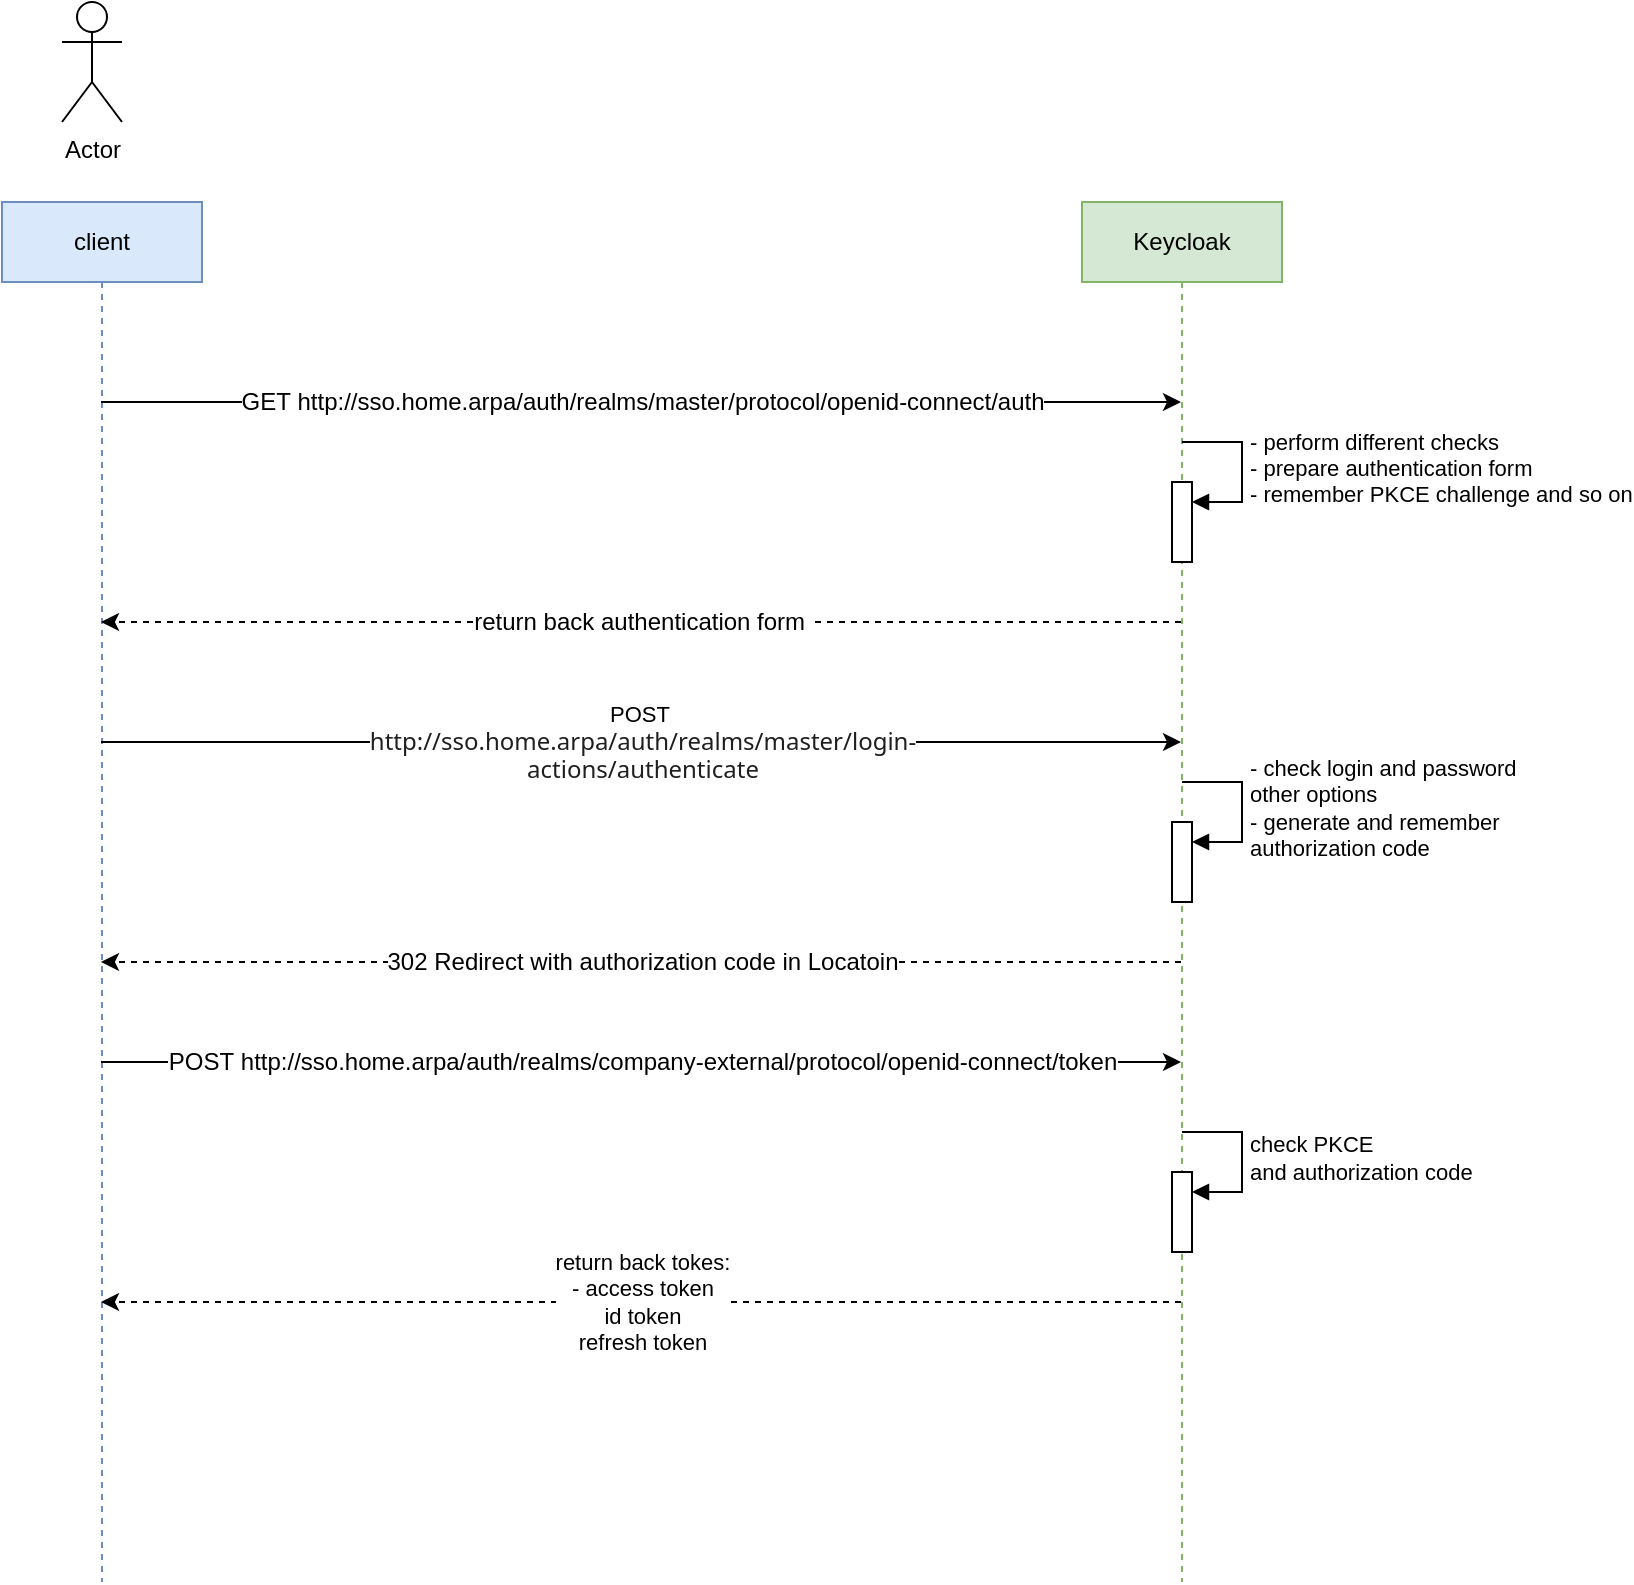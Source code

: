 <mxfile>
    <diagram id="qmqA9NytO8TgUR9N8uJe" name="Page-1">
        <mxGraphModel dx="917" dy="775" grid="1" gridSize="10" guides="1" tooltips="1" connect="1" arrows="1" fold="1" page="1" pageScale="1" pageWidth="827" pageHeight="1169" math="0" shadow="0">
            <root>
                <mxCell id="0"/>
                <mxCell id="1" parent="0"/>
                <mxCell id="2" value="client" style="shape=umlLifeline;perimeter=lifelinePerimeter;whiteSpace=wrap;html=1;container=1;dropTarget=0;collapsible=0;recursiveResize=0;outlineConnect=0;portConstraint=eastwest;newEdgeStyle={&quot;curved&quot;:0,&quot;rounded&quot;:0};fillColor=#dae8fc;strokeColor=#6c8ebf;" parent="1" vertex="1">
                    <mxGeometry x="110" y="120" width="100" height="690" as="geometry"/>
                </mxCell>
                <mxCell id="3" value="Keycloak" style="shape=umlLifeline;perimeter=lifelinePerimeter;whiteSpace=wrap;html=1;container=1;dropTarget=0;collapsible=0;recursiveResize=0;outlineConnect=0;portConstraint=eastwest;newEdgeStyle={&quot;curved&quot;:0,&quot;rounded&quot;:0};fillColor=#d5e8d4;strokeColor=#82b366;" parent="1" vertex="1">
                    <mxGeometry x="650" y="120" width="100" height="690" as="geometry"/>
                </mxCell>
                <mxCell id="4" value="" style="html=1;points=[[0,0,0,0,5],[0,1,0,0,-5],[1,0,0,0,5],[1,1,0,0,-5]];perimeter=orthogonalPerimeter;outlineConnect=0;targetShapes=umlLifeline;portConstraint=eastwest;newEdgeStyle={&quot;curved&quot;:0,&quot;rounded&quot;:0};" parent="3" vertex="1">
                    <mxGeometry x="45" y="140" width="10" height="40" as="geometry"/>
                </mxCell>
                <mxCell id="5" value="&lt;font&gt;- perform different checks&lt;/font&gt;&lt;div&gt;&lt;font&gt;- prepare authentication form&lt;/font&gt;&lt;/div&gt;&lt;div&gt;- remember PKCE challenge and so on&lt;/div&gt;" style="html=1;align=left;spacingLeft=2;endArrow=block;rounded=0;edgeStyle=orthogonalEdgeStyle;curved=0;rounded=0;" parent="3" target="4" edge="1">
                    <mxGeometry x="0.012" relative="1" as="geometry">
                        <mxPoint x="50" y="120" as="sourcePoint"/>
                        <Array as="points">
                            <mxPoint x="80" y="150"/>
                        </Array>
                        <mxPoint as="offset"/>
                    </mxGeometry>
                </mxCell>
                <mxCell id="6" value="" style="html=1;points=[[0,0,0,0,5],[0,1,0,0,-5],[1,0,0,0,5],[1,1,0,0,-5]];perimeter=orthogonalPerimeter;outlineConnect=0;targetShapes=umlLifeline;portConstraint=eastwest;newEdgeStyle={&quot;curved&quot;:0,&quot;rounded&quot;:0};" parent="3" vertex="1">
                    <mxGeometry x="45" y="310" width="10" height="40" as="geometry"/>
                </mxCell>
                <mxCell id="7" value="- check login and password&lt;div&gt;other options&lt;/div&gt;&lt;div&gt;- generate and remember&lt;/div&gt;&lt;div&gt;authorization code&lt;/div&gt;" style="html=1;align=left;spacingLeft=2;endArrow=block;rounded=0;edgeStyle=orthogonalEdgeStyle;curved=0;rounded=0;" parent="3" target="6" edge="1">
                    <mxGeometry relative="1" as="geometry">
                        <mxPoint x="50" y="290" as="sourcePoint"/>
                        <Array as="points">
                            <mxPoint x="80" y="320"/>
                        </Array>
                    </mxGeometry>
                </mxCell>
                <mxCell id="16" value="" style="html=1;points=[[0,0,0,0,5],[0,1,0,0,-5],[1,0,0,0,5],[1,1,0,0,-5]];perimeter=orthogonalPerimeter;outlineConnect=0;targetShapes=umlLifeline;portConstraint=eastwest;newEdgeStyle={&quot;curved&quot;:0,&quot;rounded&quot;:0};" vertex="1" parent="3">
                    <mxGeometry x="45" y="485" width="10" height="40" as="geometry"/>
                </mxCell>
                <mxCell id="17" value="check PKCE&amp;nbsp;&lt;div&gt;and authorization code&lt;/div&gt;" style="html=1;align=left;spacingLeft=2;endArrow=block;rounded=0;edgeStyle=orthogonalEdgeStyle;curved=0;rounded=0;" edge="1" target="16" parent="3">
                    <mxGeometry relative="1" as="geometry">
                        <mxPoint x="50" y="465" as="sourcePoint"/>
                        <Array as="points">
                            <mxPoint x="80" y="495"/>
                        </Array>
                    </mxGeometry>
                </mxCell>
                <mxCell id="8" value="Actor" style="shape=umlActor;verticalLabelPosition=bottom;verticalAlign=top;html=1;" parent="1" vertex="1">
                    <mxGeometry x="140" y="20" width="30" height="60" as="geometry"/>
                </mxCell>
                <mxCell id="9" value="&lt;font style=&quot;font-size: 12px;&quot;&gt;GET&amp;nbsp;http://sso.home.arpa/auth/realms/master/protocol/openid-connect/auth&lt;/font&gt;" style="endArrow=classic;html=1;rounded=0;" parent="1" target="3" edge="1">
                    <mxGeometry width="50" height="50" relative="1" as="geometry">
                        <mxPoint x="159.5" y="220" as="sourcePoint"/>
                        <mxPoint x="569.5" y="220" as="targetPoint"/>
                    </mxGeometry>
                </mxCell>
                <mxCell id="10" value="&lt;font style=&quot;font-size: 12px;&quot;&gt;return back authentication form&amp;nbsp;&lt;/font&gt;" style="endArrow=classic;html=1;rounded=0;dashed=1;" parent="1" source="3" edge="1">
                    <mxGeometry width="50" height="50" relative="1" as="geometry">
                        <mxPoint x="649.5" y="330" as="sourcePoint"/>
                        <mxPoint x="159.5" y="330" as="targetPoint"/>
                        <mxPoint as="offset"/>
                    </mxGeometry>
                </mxCell>
                <mxCell id="11" value="POST&amp;nbsp;&lt;br class=&quot;Apple-interchange-newline&quot;&gt;&lt;span style=&quot;color: rgb(31, 31, 31); font-family: system-ui, sans-serif; font-size: 12px; text-align: start; text-wrap: wrap;&quot;&gt;http://sso.home.arpa/auth/realms/master/login-actions/authenticate&lt;/span&gt;" style="endArrow=classic;html=1;rounded=0;" parent="1" edge="1">
                    <mxGeometry width="50" height="50" relative="1" as="geometry">
                        <mxPoint x="159.5" y="390" as="sourcePoint"/>
                        <mxPoint x="699.5" y="390" as="targetPoint"/>
                    </mxGeometry>
                </mxCell>
                <mxCell id="12" value="&lt;font style=&quot;font-size: 12px;&quot;&gt;302 Redirect with authorization code in Locatoin&lt;/font&gt;" style="endArrow=classic;html=1;rounded=0;dashed=1;" parent="1" edge="1">
                    <mxGeometry width="50" height="50" relative="1" as="geometry">
                        <mxPoint x="699.5" y="500" as="sourcePoint"/>
                        <mxPoint x="159.5" y="500" as="targetPoint"/>
                    </mxGeometry>
                </mxCell>
                <mxCell id="13" value="&lt;font style=&quot;font-size: 12px;&quot;&gt;POST&amp;nbsp;&lt;span style=&quot;background-color: light-dark(#ffffff, var(--ge-dark-color, #121212)); color: light-dark(rgb(0, 0, 0), rgb(255, 255, 255));&quot;&gt;http://sso.home.arpa/auth/realms/company-external/protocol/openid-connect/token&lt;/span&gt;&lt;/font&gt;" style="endArrow=classic;html=1;rounded=0;" parent="1" edge="1">
                    <mxGeometry width="50" height="50" relative="1" as="geometry">
                        <mxPoint x="159.5" y="550" as="sourcePoint"/>
                        <mxPoint x="699.5" y="550" as="targetPoint"/>
                    </mxGeometry>
                </mxCell>
                <mxCell id="14" value="return back tokes:&lt;div&gt;- access token&lt;/div&gt;&lt;div&gt;id token&lt;/div&gt;&lt;div&gt;refresh token&lt;/div&gt;" style="endArrow=classic;html=1;rounded=0;dashed=1;" parent="1" edge="1">
                    <mxGeometry width="50" height="50" relative="1" as="geometry">
                        <mxPoint x="699.5" y="670" as="sourcePoint"/>
                        <mxPoint x="159.5" y="670" as="targetPoint"/>
                    </mxGeometry>
                </mxCell>
            </root>
        </mxGraphModel>
    </diagram>
</mxfile>